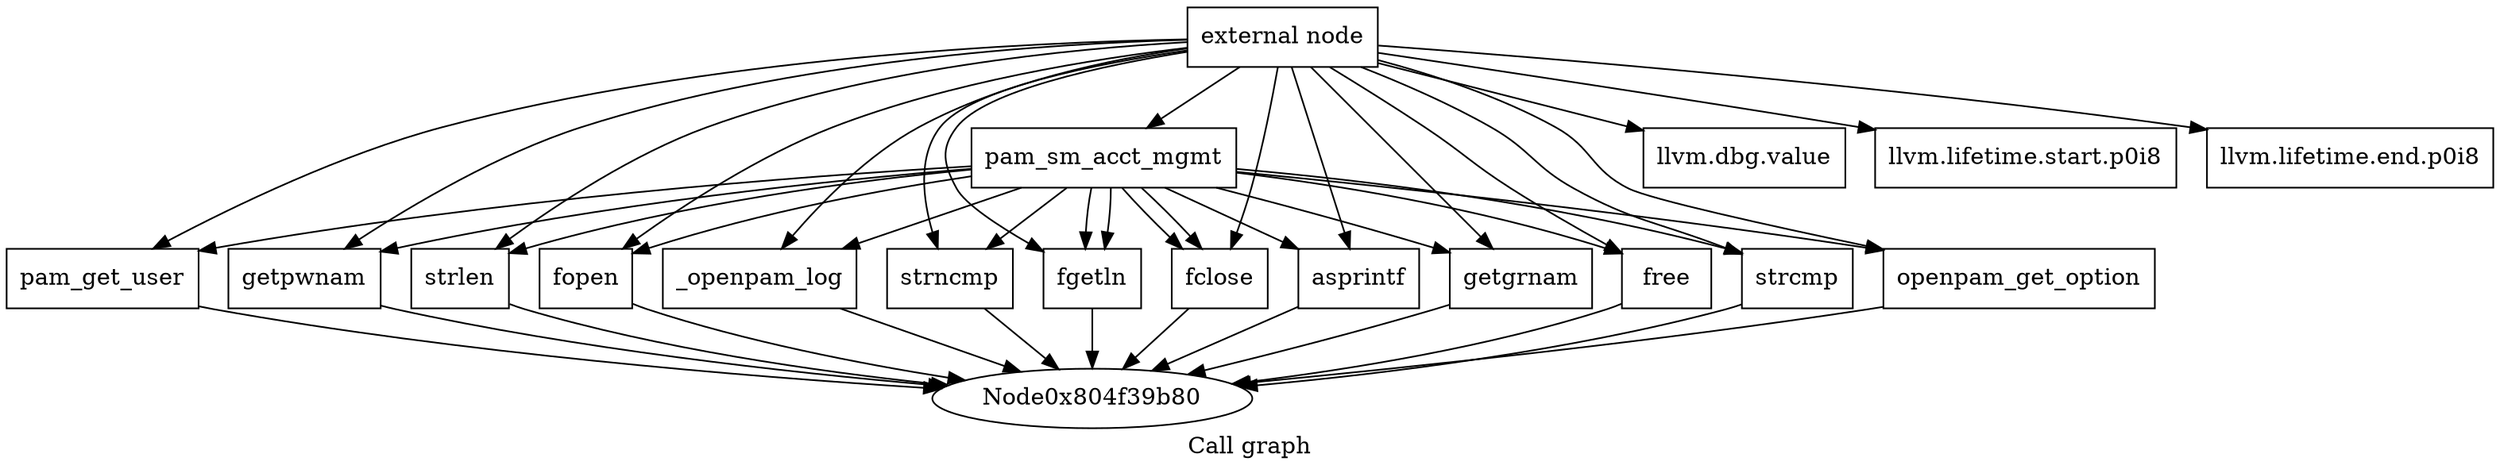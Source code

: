 digraph "Call graph" {
	label="Call graph";

	Node0x804f39b50 [shape=record,label="{external node}"];
	Node0x804f39b50 -> Node0x804f39be0;
	Node0x804f39b50 -> Node0x804f85120;
	Node0x804f39b50 -> Node0x804f85180;
	Node0x804f39b50 -> Node0x804f39c40;
	Node0x804f39b50 -> Node0x804f39ca0;
	Node0x804f39b50 -> Node0x804f39d00;
	Node0x804f39b50 -> Node0x804f39d60;
	Node0x804f39b50 -> Node0x804f39dc0;
	Node0x804f39b50 -> Node0x804f39e20;
	Node0x804f39b50 -> Node0x804f39e80;
	Node0x804f39b50 -> Node0x804f39ee0;
	Node0x804f39b50 -> Node0x804f39f40;
	Node0x804f39b50 -> Node0x804f39fa0;
	Node0x804f39b50 -> Node0x804f85000;
	Node0x804f39b50 -> Node0x804f85060;
	Node0x804f39b50 -> Node0x804f850c0;
	Node0x804f39b50 -> Node0x804f851e0;
	Node0x804f39be0 [shape=record,label="{pam_sm_acct_mgmt}"];
	Node0x804f39be0 -> Node0x804f39c40;
	Node0x804f39be0 -> Node0x804f39ca0;
	Node0x804f39be0 -> Node0x804f39d00;
	Node0x804f39be0 -> Node0x804f39d60;
	Node0x804f39be0 -> Node0x804f39dc0;
	Node0x804f39be0 -> Node0x804f39e20;
	Node0x804f39be0 -> Node0x804f39e80;
	Node0x804f39be0 -> Node0x804f39ee0;
	Node0x804f39be0 -> Node0x804f39f40;
	Node0x804f39be0 -> Node0x804f39fa0;
	Node0x804f39be0 -> Node0x804f85000;
	Node0x804f39be0 -> Node0x804f39e20;
	Node0x804f39be0 -> Node0x804f85060;
	Node0x804f39be0 -> Node0x804f850c0;
	Node0x804f39be0 -> Node0x804f39f40;
	Node0x804f85120 [shape=record,label="{llvm.dbg.value}"];
	Node0x804f85180 [shape=record,label="{llvm.lifetime.start.p0i8}"];
	Node0x804f39c40 [shape=record,label="{pam_get_user}"];
	Node0x804f39c40 -> Node0x804f39b80;
	Node0x804f39ca0 [shape=record,label="{getpwnam}"];
	Node0x804f39ca0 -> Node0x804f39b80;
	Node0x804f39d00 [shape=record,label="{strlen}"];
	Node0x804f39d00 -> Node0x804f39b80;
	Node0x804f39d60 [shape=record,label="{fopen}"];
	Node0x804f39d60 -> Node0x804f39b80;
	Node0x804f39dc0 [shape=record,label="{_openpam_log}"];
	Node0x804f39dc0 -> Node0x804f39b80;
	Node0x804f39e20 [shape=record,label="{fgetln}"];
	Node0x804f39e20 -> Node0x804f39b80;
	Node0x804f39e80 [shape=record,label="{strncmp}"];
	Node0x804f39e80 -> Node0x804f39b80;
	Node0x804f39ee0 [shape=record,label="{asprintf}"];
	Node0x804f39ee0 -> Node0x804f39b80;
	Node0x804f39f40 [shape=record,label="{fclose}"];
	Node0x804f39f40 -> Node0x804f39b80;
	Node0x804f39fa0 [shape=record,label="{getgrnam}"];
	Node0x804f39fa0 -> Node0x804f39b80;
	Node0x804f85000 [shape=record,label="{free}"];
	Node0x804f85000 -> Node0x804f39b80;
	Node0x804f85060 [shape=record,label="{strcmp}"];
	Node0x804f85060 -> Node0x804f39b80;
	Node0x804f850c0 [shape=record,label="{openpam_get_option}"];
	Node0x804f850c0 -> Node0x804f39b80;
	Node0x804f851e0 [shape=record,label="{llvm.lifetime.end.p0i8}"];
}
